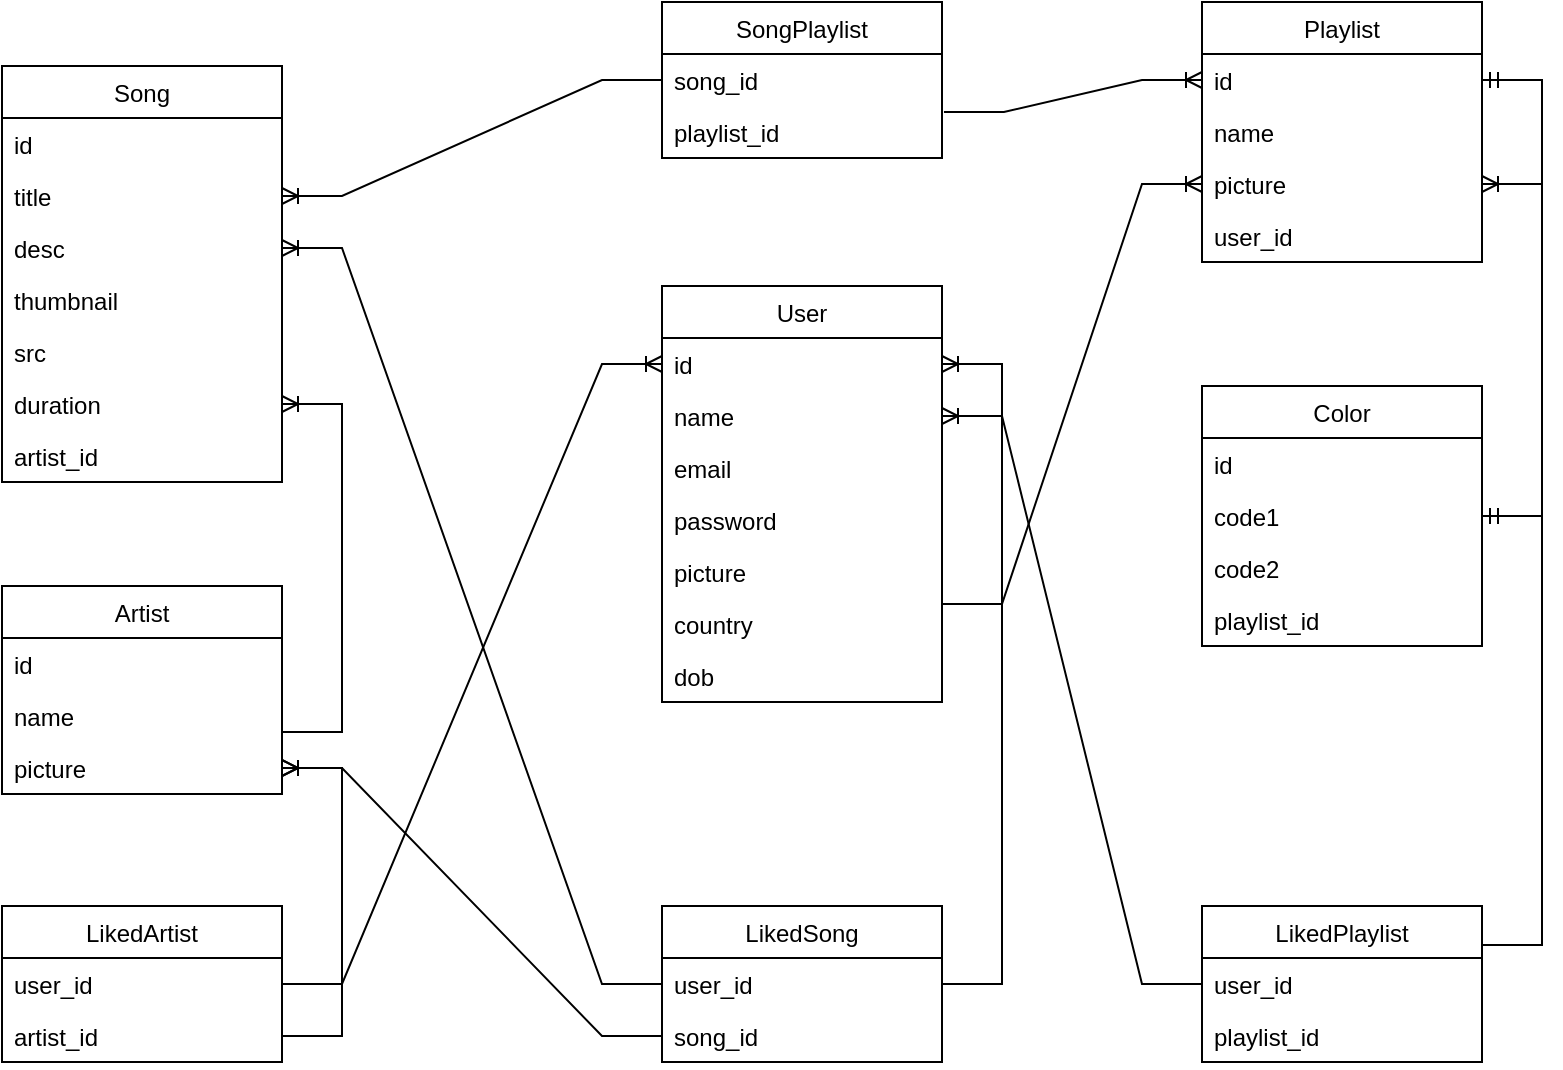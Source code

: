<mxfile>
    <diagram id="iIC7nK5hq_toSSBpMM20" name="Page-1">
        <mxGraphModel dx="881" dy="566" grid="1" gridSize="10" guides="1" tooltips="1" connect="1" arrows="1" fold="1" page="1" pageScale="1" pageWidth="850" pageHeight="1100" math="0" shadow="0">
            <root>
                <mxCell id="0"/>
                <mxCell id="1" parent="0"/>
                <mxCell id="YFwPPyUOqoyCKtLROcg--5" value="Song" style="swimlane;fontStyle=0;childLayout=stackLayout;horizontal=1;startSize=26;fillColor=none;horizontalStack=0;resizeParent=1;resizeParentMax=0;resizeLast=0;collapsible=1;marginBottom=0;" parent="1" vertex="1">
                    <mxGeometry x="20" y="40" width="140" height="208" as="geometry"/>
                </mxCell>
                <mxCell id="YFwPPyUOqoyCKtLROcg--24" value="id" style="text;strokeColor=none;fillColor=none;align=left;verticalAlign=top;spacingLeft=4;spacingRight=4;overflow=hidden;rotatable=0;points=[[0,0.5],[1,0.5]];portConstraint=eastwest;" parent="YFwPPyUOqoyCKtLROcg--5" vertex="1">
                    <mxGeometry y="26" width="140" height="26" as="geometry"/>
                </mxCell>
                <mxCell id="YFwPPyUOqoyCKtLROcg--6" value="title" style="text;strokeColor=none;fillColor=none;align=left;verticalAlign=top;spacingLeft=4;spacingRight=4;overflow=hidden;rotatable=0;points=[[0,0.5],[1,0.5]];portConstraint=eastwest;" parent="YFwPPyUOqoyCKtLROcg--5" vertex="1">
                    <mxGeometry y="52" width="140" height="26" as="geometry"/>
                </mxCell>
                <mxCell id="YFwPPyUOqoyCKtLROcg--7" value="desc" style="text;strokeColor=none;fillColor=none;align=left;verticalAlign=top;spacingLeft=4;spacingRight=4;overflow=hidden;rotatable=0;points=[[0,0.5],[1,0.5]];portConstraint=eastwest;" parent="YFwPPyUOqoyCKtLROcg--5" vertex="1">
                    <mxGeometry y="78" width="140" height="26" as="geometry"/>
                </mxCell>
                <mxCell id="YFwPPyUOqoyCKtLROcg--9" value="thumbnail" style="text;strokeColor=none;fillColor=none;align=left;verticalAlign=top;spacingLeft=4;spacingRight=4;overflow=hidden;rotatable=0;points=[[0,0.5],[1,0.5]];portConstraint=eastwest;" parent="YFwPPyUOqoyCKtLROcg--5" vertex="1">
                    <mxGeometry y="104" width="140" height="26" as="geometry"/>
                </mxCell>
                <mxCell id="YFwPPyUOqoyCKtLROcg--23" value="src" style="text;strokeColor=none;fillColor=none;align=left;verticalAlign=top;spacingLeft=4;spacingRight=4;overflow=hidden;rotatable=0;points=[[0,0.5],[1,0.5]];portConstraint=eastwest;" parent="YFwPPyUOqoyCKtLROcg--5" vertex="1">
                    <mxGeometry y="130" width="140" height="26" as="geometry"/>
                </mxCell>
                <mxCell id="YFwPPyUOqoyCKtLROcg--8" value="duration" style="text;strokeColor=none;fillColor=none;align=left;verticalAlign=top;spacingLeft=4;spacingRight=4;overflow=hidden;rotatable=0;points=[[0,0.5],[1,0.5]];portConstraint=eastwest;" parent="YFwPPyUOqoyCKtLROcg--5" vertex="1">
                    <mxGeometry y="156" width="140" height="26" as="geometry"/>
                </mxCell>
                <mxCell id="YFwPPyUOqoyCKtLROcg--63" value="artist_id" style="text;strokeColor=none;fillColor=none;align=left;verticalAlign=top;spacingLeft=4;spacingRight=4;overflow=hidden;rotatable=0;points=[[0,0.5],[1,0.5]];portConstraint=eastwest;" parent="YFwPPyUOqoyCKtLROcg--5" vertex="1">
                    <mxGeometry y="182" width="140" height="26" as="geometry"/>
                </mxCell>
                <mxCell id="YFwPPyUOqoyCKtLROcg--11" value="Playlist" style="swimlane;fontStyle=0;childLayout=stackLayout;horizontal=1;startSize=26;fillColor=none;horizontalStack=0;resizeParent=1;resizeParentMax=0;resizeLast=0;collapsible=1;marginBottom=0;" parent="1" vertex="1">
                    <mxGeometry x="620" y="8" width="140" height="130" as="geometry"/>
                </mxCell>
                <mxCell id="YFwPPyUOqoyCKtLROcg--37" value="id" style="text;strokeColor=none;fillColor=none;align=left;verticalAlign=top;spacingLeft=4;spacingRight=4;overflow=hidden;rotatable=0;points=[[0,0.5],[1,0.5]];portConstraint=eastwest;" parent="YFwPPyUOqoyCKtLROcg--11" vertex="1">
                    <mxGeometry y="26" width="140" height="26" as="geometry"/>
                </mxCell>
                <mxCell id="YFwPPyUOqoyCKtLROcg--12" value="name" style="text;strokeColor=none;fillColor=none;align=left;verticalAlign=top;spacingLeft=4;spacingRight=4;overflow=hidden;rotatable=0;points=[[0,0.5],[1,0.5]];portConstraint=eastwest;" parent="YFwPPyUOqoyCKtLROcg--11" vertex="1">
                    <mxGeometry y="52" width="140" height="26" as="geometry"/>
                </mxCell>
                <mxCell id="YFwPPyUOqoyCKtLROcg--14" value="picture" style="text;strokeColor=none;fillColor=none;align=left;verticalAlign=top;spacingLeft=4;spacingRight=4;overflow=hidden;rotatable=0;points=[[0,0.5],[1,0.5]];portConstraint=eastwest;" parent="YFwPPyUOqoyCKtLROcg--11" vertex="1">
                    <mxGeometry y="78" width="140" height="26" as="geometry"/>
                </mxCell>
                <mxCell id="YFwPPyUOqoyCKtLROcg--64" value="user_id" style="text;strokeColor=none;fillColor=none;align=left;verticalAlign=top;spacingLeft=4;spacingRight=4;overflow=hidden;rotatable=0;points=[[0,0.5],[1,0.5]];portConstraint=eastwest;" parent="YFwPPyUOqoyCKtLROcg--11" vertex="1">
                    <mxGeometry y="104" width="140" height="26" as="geometry"/>
                </mxCell>
                <mxCell id="YFwPPyUOqoyCKtLROcg--15" value="User" style="swimlane;fontStyle=0;childLayout=stackLayout;horizontal=1;startSize=26;fillColor=none;horizontalStack=0;resizeParent=1;resizeParentMax=0;resizeLast=0;collapsible=1;marginBottom=0;" parent="1" vertex="1">
                    <mxGeometry x="350" y="150" width="140" height="208" as="geometry"/>
                </mxCell>
                <mxCell id="YFwPPyUOqoyCKtLROcg--25" value="id" style="text;strokeColor=none;fillColor=none;align=left;verticalAlign=top;spacingLeft=4;spacingRight=4;overflow=hidden;rotatable=0;points=[[0,0.5],[1,0.5]];portConstraint=eastwest;" parent="YFwPPyUOqoyCKtLROcg--15" vertex="1">
                    <mxGeometry y="26" width="140" height="26" as="geometry"/>
                </mxCell>
                <mxCell id="YFwPPyUOqoyCKtLROcg--16" value="name" style="text;strokeColor=none;fillColor=none;align=left;verticalAlign=top;spacingLeft=4;spacingRight=4;overflow=hidden;rotatable=0;points=[[0,0.5],[1,0.5]];portConstraint=eastwest;" parent="YFwPPyUOqoyCKtLROcg--15" vertex="1">
                    <mxGeometry y="52" width="140" height="26" as="geometry"/>
                </mxCell>
                <mxCell id="YFwPPyUOqoyCKtLROcg--17" value="email" style="text;strokeColor=none;fillColor=none;align=left;verticalAlign=top;spacingLeft=4;spacingRight=4;overflow=hidden;rotatable=0;points=[[0,0.5],[1,0.5]];portConstraint=eastwest;" parent="YFwPPyUOqoyCKtLROcg--15" vertex="1">
                    <mxGeometry y="78" width="140" height="26" as="geometry"/>
                </mxCell>
                <mxCell id="YFwPPyUOqoyCKtLROcg--18" value="password" style="text;strokeColor=none;fillColor=none;align=left;verticalAlign=top;spacingLeft=4;spacingRight=4;overflow=hidden;rotatable=0;points=[[0,0.5],[1,0.5]];portConstraint=eastwest;" parent="YFwPPyUOqoyCKtLROcg--15" vertex="1">
                    <mxGeometry y="104" width="140" height="26" as="geometry"/>
                </mxCell>
                <mxCell id="YFwPPyUOqoyCKtLROcg--28" value="picture" style="text;strokeColor=none;fillColor=none;align=left;verticalAlign=top;spacingLeft=4;spacingRight=4;overflow=hidden;rotatable=0;points=[[0,0.5],[1,0.5]];portConstraint=eastwest;" parent="YFwPPyUOqoyCKtLROcg--15" vertex="1">
                    <mxGeometry y="130" width="140" height="26" as="geometry"/>
                </mxCell>
                <mxCell id="YFwPPyUOqoyCKtLROcg--26" value="country" style="text;strokeColor=none;fillColor=none;align=left;verticalAlign=top;spacingLeft=4;spacingRight=4;overflow=hidden;rotatable=0;points=[[0,0.5],[1,0.5]];portConstraint=eastwest;" parent="YFwPPyUOqoyCKtLROcg--15" vertex="1">
                    <mxGeometry y="156" width="140" height="26" as="geometry"/>
                </mxCell>
                <mxCell id="YFwPPyUOqoyCKtLROcg--27" value="dob" style="text;strokeColor=none;fillColor=none;align=left;verticalAlign=top;spacingLeft=4;spacingRight=4;overflow=hidden;rotatable=0;points=[[0,0.5],[1,0.5]];portConstraint=eastwest;" parent="YFwPPyUOqoyCKtLROcg--15" vertex="1">
                    <mxGeometry y="182" width="140" height="26" as="geometry"/>
                </mxCell>
                <mxCell id="YFwPPyUOqoyCKtLROcg--19" value="Artist" style="swimlane;fontStyle=0;childLayout=stackLayout;horizontal=1;startSize=26;fillColor=none;horizontalStack=0;resizeParent=1;resizeParentMax=0;resizeLast=0;collapsible=1;marginBottom=0;" parent="1" vertex="1">
                    <mxGeometry x="20" y="300" width="140" height="104" as="geometry"/>
                </mxCell>
                <mxCell id="YFwPPyUOqoyCKtLROcg--39" value="id" style="text;strokeColor=none;fillColor=none;align=left;verticalAlign=top;spacingLeft=4;spacingRight=4;overflow=hidden;rotatable=0;points=[[0,0.5],[1,0.5]];portConstraint=eastwest;" parent="YFwPPyUOqoyCKtLROcg--19" vertex="1">
                    <mxGeometry y="26" width="140" height="26" as="geometry"/>
                </mxCell>
                <mxCell id="YFwPPyUOqoyCKtLROcg--20" value="name  " style="text;strokeColor=none;fillColor=none;align=left;verticalAlign=top;spacingLeft=4;spacingRight=4;overflow=hidden;rotatable=0;points=[[0,0.5],[1,0.5]];portConstraint=eastwest;" parent="YFwPPyUOqoyCKtLROcg--19" vertex="1">
                    <mxGeometry y="52" width="140" height="26" as="geometry"/>
                </mxCell>
                <mxCell id="YFwPPyUOqoyCKtLROcg--21" value="picture" style="text;strokeColor=none;fillColor=none;align=left;verticalAlign=top;spacingLeft=4;spacingRight=4;overflow=hidden;rotatable=0;points=[[0,0.5],[1,0.5]];portConstraint=eastwest;" parent="YFwPPyUOqoyCKtLROcg--19" vertex="1">
                    <mxGeometry y="78" width="140" height="26" as="geometry"/>
                </mxCell>
                <mxCell id="YFwPPyUOqoyCKtLROcg--40" value="LikedSong" style="swimlane;fontStyle=0;childLayout=stackLayout;horizontal=1;startSize=26;fillColor=none;horizontalStack=0;resizeParent=1;resizeParentMax=0;resizeLast=0;collapsible=1;marginBottom=0;" parent="1" vertex="1">
                    <mxGeometry x="350" y="460" width="140" height="78" as="geometry"/>
                </mxCell>
                <mxCell id="YFwPPyUOqoyCKtLROcg--41" value="user_id" style="text;strokeColor=none;fillColor=none;align=left;verticalAlign=top;spacingLeft=4;spacingRight=4;overflow=hidden;rotatable=0;points=[[0,0.5],[1,0.5]];portConstraint=eastwest;" parent="YFwPPyUOqoyCKtLROcg--40" vertex="1">
                    <mxGeometry y="26" width="140" height="26" as="geometry"/>
                </mxCell>
                <mxCell id="YFwPPyUOqoyCKtLROcg--42" value="song_id" style="text;strokeColor=none;fillColor=none;align=left;verticalAlign=top;spacingLeft=4;spacingRight=4;overflow=hidden;rotatable=0;points=[[0,0.5],[1,0.5]];portConstraint=eastwest;" parent="YFwPPyUOqoyCKtLROcg--40" vertex="1">
                    <mxGeometry y="52" width="140" height="26" as="geometry"/>
                </mxCell>
                <mxCell id="YFwPPyUOqoyCKtLROcg--49" value="" style="edgeStyle=entityRelationEdgeStyle;fontSize=12;html=1;endArrow=ERoneToMany;rounded=0;entryX=1;entryY=0.5;entryDx=0;entryDy=0;exitX=1;exitY=0.808;exitDx=0;exitDy=0;exitPerimeter=0;" parent="1" source="YFwPPyUOqoyCKtLROcg--20" target="YFwPPyUOqoyCKtLROcg--8" edge="1">
                    <mxGeometry width="100" height="100" relative="1" as="geometry">
                        <mxPoint x="220" y="570" as="sourcePoint"/>
                        <mxPoint x="160" y="190" as="targetPoint"/>
                    </mxGeometry>
                </mxCell>
                <mxCell id="YFwPPyUOqoyCKtLROcg--50" value="" style="edgeStyle=entityRelationEdgeStyle;fontSize=12;html=1;endArrow=ERoneToMany;rounded=0;exitX=1;exitY=0.115;exitDx=0;exitDy=0;exitPerimeter=0;entryX=0;entryY=0.5;entryDx=0;entryDy=0;" parent="1" source="YFwPPyUOqoyCKtLROcg--26" target="YFwPPyUOqoyCKtLROcg--14" edge="1">
                    <mxGeometry width="100" height="100" relative="1" as="geometry">
                        <mxPoint x="530" y="300" as="sourcePoint"/>
                        <mxPoint x="630" y="200" as="targetPoint"/>
                    </mxGeometry>
                </mxCell>
                <mxCell id="YFwPPyUOqoyCKtLROcg--55" value="SongPlaylist" style="swimlane;fontStyle=0;childLayout=stackLayout;horizontal=1;startSize=26;fillColor=none;horizontalStack=0;resizeParent=1;resizeParentMax=0;resizeLast=0;collapsible=1;marginBottom=0;" parent="1" vertex="1">
                    <mxGeometry x="350" y="8" width="140" height="78" as="geometry"/>
                </mxCell>
                <mxCell id="YFwPPyUOqoyCKtLROcg--56" value="song_id" style="text;strokeColor=none;fillColor=none;align=left;verticalAlign=top;spacingLeft=4;spacingRight=4;overflow=hidden;rotatable=0;points=[[0,0.5],[1,0.5]];portConstraint=eastwest;" parent="YFwPPyUOqoyCKtLROcg--55" vertex="1">
                    <mxGeometry y="26" width="140" height="26" as="geometry"/>
                </mxCell>
                <mxCell id="YFwPPyUOqoyCKtLROcg--57" value="playlist_id" style="text;strokeColor=none;fillColor=none;align=left;verticalAlign=top;spacingLeft=4;spacingRight=4;overflow=hidden;rotatable=0;points=[[0,0.5],[1,0.5]];portConstraint=eastwest;" parent="YFwPPyUOqoyCKtLROcg--55" vertex="1">
                    <mxGeometry y="52" width="140" height="26" as="geometry"/>
                </mxCell>
                <mxCell id="YFwPPyUOqoyCKtLROcg--61" value="" style="edgeStyle=entityRelationEdgeStyle;fontSize=12;html=1;endArrow=ERoneToMany;rounded=0;entryX=1;entryY=0.5;entryDx=0;entryDy=0;exitX=0;exitY=0.5;exitDx=0;exitDy=0;" parent="1" source="YFwPPyUOqoyCKtLROcg--56" target="YFwPPyUOqoyCKtLROcg--6" edge="1">
                    <mxGeometry width="100" height="100" relative="1" as="geometry">
                        <mxPoint x="330" y="80" as="sourcePoint"/>
                        <mxPoint x="160" y="55" as="targetPoint"/>
                    </mxGeometry>
                </mxCell>
                <mxCell id="YFwPPyUOqoyCKtLROcg--62" value="" style="edgeStyle=entityRelationEdgeStyle;fontSize=12;html=1;endArrow=ERoneToMany;rounded=0;exitX=1.007;exitY=0.115;exitDx=0;exitDy=0;exitPerimeter=0;entryX=0;entryY=0.5;entryDx=0;entryDy=0;" parent="1" source="YFwPPyUOqoyCKtLROcg--57" target="YFwPPyUOqoyCKtLROcg--37" edge="1">
                    <mxGeometry width="100" height="100" relative="1" as="geometry">
                        <mxPoint x="540" y="120" as="sourcePoint"/>
                        <mxPoint x="640" y="20" as="targetPoint"/>
                    </mxGeometry>
                </mxCell>
                <mxCell id="YFwPPyUOqoyCKtLROcg--68" value="" style="edgeStyle=entityRelationEdgeStyle;fontSize=12;html=1;endArrow=ERoneToMany;rounded=0;entryX=1;entryY=0.5;entryDx=0;entryDy=0;exitX=1;exitY=0.5;exitDx=0;exitDy=0;" parent="1" source="YFwPPyUOqoyCKtLROcg--41" target="YFwPPyUOqoyCKtLROcg--25" edge="1">
                    <mxGeometry width="100" height="100" relative="1" as="geometry">
                        <mxPoint x="530" y="220" as="sourcePoint"/>
                        <mxPoint x="670" y="330" as="targetPoint"/>
                    </mxGeometry>
                </mxCell>
                <mxCell id="YFwPPyUOqoyCKtLROcg--69" value="" style="edgeStyle=entityRelationEdgeStyle;fontSize=12;html=1;endArrow=ERoneToMany;rounded=0;exitX=0;exitY=0.5;exitDx=0;exitDy=0;entryX=1;entryY=0.5;entryDx=0;entryDy=0;" parent="1" source="YFwPPyUOqoyCKtLROcg--41" target="YFwPPyUOqoyCKtLROcg--7" edge="1">
                    <mxGeometry width="100" height="100" relative="1" as="geometry">
                        <mxPoint x="280" y="480" as="sourcePoint"/>
                        <mxPoint x="300" y="420" as="targetPoint"/>
                    </mxGeometry>
                </mxCell>
                <mxCell id="YFwPPyUOqoyCKtLROcg--29" value="Color" style="swimlane;fontStyle=0;childLayout=stackLayout;horizontal=1;startSize=26;fillColor=none;horizontalStack=0;resizeParent=1;resizeParentMax=0;resizeLast=0;collapsible=1;marginBottom=0;" parent="1" vertex="1">
                    <mxGeometry x="620" y="200" width="140" height="130" as="geometry"/>
                </mxCell>
                <mxCell id="YFwPPyUOqoyCKtLROcg--38" value="id" style="text;strokeColor=none;fillColor=none;align=left;verticalAlign=top;spacingLeft=4;spacingRight=4;overflow=hidden;rotatable=0;points=[[0,0.5],[1,0.5]];portConstraint=eastwest;" parent="YFwPPyUOqoyCKtLROcg--29" vertex="1">
                    <mxGeometry y="26" width="140" height="26" as="geometry"/>
                </mxCell>
                <mxCell id="YFwPPyUOqoyCKtLROcg--30" value="code1" style="text;strokeColor=none;fillColor=none;align=left;verticalAlign=top;spacingLeft=4;spacingRight=4;overflow=hidden;rotatable=0;points=[[0,0.5],[1,0.5]];portConstraint=eastwest;" parent="YFwPPyUOqoyCKtLROcg--29" vertex="1">
                    <mxGeometry y="52" width="140" height="26" as="geometry"/>
                </mxCell>
                <mxCell id="YFwPPyUOqoyCKtLROcg--66" value="code2" style="text;strokeColor=none;fillColor=none;align=left;verticalAlign=top;spacingLeft=4;spacingRight=4;overflow=hidden;rotatable=0;points=[[0,0.5],[1,0.5]];portConstraint=eastwest;" parent="YFwPPyUOqoyCKtLROcg--29" vertex="1">
                    <mxGeometry y="78" width="140" height="26" as="geometry"/>
                </mxCell>
                <mxCell id="YFwPPyUOqoyCKtLROcg--65" value="playlist_id" style="text;strokeColor=none;fillColor=none;align=left;verticalAlign=top;spacingLeft=4;spacingRight=4;overflow=hidden;rotatable=0;points=[[0,0.5],[1,0.5]];portConstraint=eastwest;" parent="YFwPPyUOqoyCKtLROcg--29" vertex="1">
                    <mxGeometry y="104" width="140" height="26" as="geometry"/>
                </mxCell>
                <mxCell id="YFwPPyUOqoyCKtLROcg--67" value="" style="edgeStyle=entityRelationEdgeStyle;fontSize=12;html=1;endArrow=ERmandOne;startArrow=ERmandOne;rounded=0;exitX=1;exitY=0.5;exitDx=0;exitDy=0;entryX=1;entryY=0.5;entryDx=0;entryDy=0;" parent="1" source="YFwPPyUOqoyCKtLROcg--37" target="YFwPPyUOqoyCKtLROcg--30" edge="1">
                    <mxGeometry width="100" height="100" relative="1" as="geometry">
                        <mxPoint x="1000" y="286" as="sourcePoint"/>
                        <mxPoint x="830" y="61" as="targetPoint"/>
                    </mxGeometry>
                </mxCell>
                <mxCell id="2" value="" style="edgeStyle=entityRelationEdgeStyle;fontSize=12;html=1;endArrow=ERoneToMany;rounded=0;exitX=0;exitY=0.5;exitDx=0;exitDy=0;" parent="1" source="YFwPPyUOqoyCKtLROcg--42" target="YFwPPyUOqoyCKtLROcg--21" edge="1">
                    <mxGeometry width="100" height="100" relative="1" as="geometry">
                        <mxPoint x="220" y="350" as="sourcePoint"/>
                        <mxPoint x="30" y="22" as="targetPoint"/>
                    </mxGeometry>
                </mxCell>
                <mxCell id="3" value="" style="edgeStyle=entityRelationEdgeStyle;fontSize=12;html=1;endArrow=ERoneToMany;rounded=0;exitX=1;exitY=0.25;exitDx=0;exitDy=0;entryX=1;entryY=0.5;entryDx=0;entryDy=0;" parent="1" source="4" target="YFwPPyUOqoyCKtLROcg--14" edge="1">
                    <mxGeometry width="100" height="100" relative="1" as="geometry">
                        <mxPoint x="650" y="440" as="sourcePoint"/>
                        <mxPoint x="591" y="109" as="targetPoint"/>
                    </mxGeometry>
                </mxCell>
                <mxCell id="4" value="LikedPlaylist" style="swimlane;fontStyle=0;childLayout=stackLayout;horizontal=1;startSize=26;fillColor=none;horizontalStack=0;resizeParent=1;resizeParentMax=0;resizeLast=0;collapsible=1;marginBottom=0;" vertex="1" parent="1">
                    <mxGeometry x="620" y="460" width="140" height="78" as="geometry"/>
                </mxCell>
                <mxCell id="5" value="user_id" style="text;strokeColor=none;fillColor=none;align=left;verticalAlign=top;spacingLeft=4;spacingRight=4;overflow=hidden;rotatable=0;points=[[0,0.5],[1,0.5]];portConstraint=eastwest;" vertex="1" parent="4">
                    <mxGeometry y="26" width="140" height="26" as="geometry"/>
                </mxCell>
                <mxCell id="6" value="playlist_id" style="text;strokeColor=none;fillColor=none;align=left;verticalAlign=top;spacingLeft=4;spacingRight=4;overflow=hidden;rotatable=0;points=[[0,0.5],[1,0.5]];portConstraint=eastwest;" vertex="1" parent="4">
                    <mxGeometry y="52" width="140" height="26" as="geometry"/>
                </mxCell>
                <mxCell id="7" value="" style="edgeStyle=entityRelationEdgeStyle;fontSize=12;html=1;endArrow=ERoneToMany;rounded=0;entryX=1;entryY=0.5;entryDx=0;entryDy=0;" edge="1" parent="1" source="4" target="YFwPPyUOqoyCKtLROcg--16">
                    <mxGeometry width="100" height="100" relative="1" as="geometry">
                        <mxPoint x="500" y="469" as="sourcePoint"/>
                        <mxPoint x="500" y="199" as="targetPoint"/>
                    </mxGeometry>
                </mxCell>
                <mxCell id="8" value="LikedArtist" style="swimlane;fontStyle=0;childLayout=stackLayout;horizontal=1;startSize=26;fillColor=none;horizontalStack=0;resizeParent=1;resizeParentMax=0;resizeLast=0;collapsible=1;marginBottom=0;" vertex="1" parent="1">
                    <mxGeometry x="20" y="460" width="140" height="78" as="geometry"/>
                </mxCell>
                <mxCell id="9" value="user_id" style="text;strokeColor=none;fillColor=none;align=left;verticalAlign=top;spacingLeft=4;spacingRight=4;overflow=hidden;rotatable=0;points=[[0,0.5],[1,0.5]];portConstraint=eastwest;" vertex="1" parent="8">
                    <mxGeometry y="26" width="140" height="26" as="geometry"/>
                </mxCell>
                <mxCell id="10" value="artist_id" style="text;strokeColor=none;fillColor=none;align=left;verticalAlign=top;spacingLeft=4;spacingRight=4;overflow=hidden;rotatable=0;points=[[0,0.5],[1,0.5]];portConstraint=eastwest;" vertex="1" parent="8">
                    <mxGeometry y="52" width="140" height="26" as="geometry"/>
                </mxCell>
                <mxCell id="11" value="" style="edgeStyle=entityRelationEdgeStyle;fontSize=12;html=1;endArrow=ERoneToMany;rounded=0;exitX=1;exitY=0.5;exitDx=0;exitDy=0;" edge="1" parent="1" source="10" target="YFwPPyUOqoyCKtLROcg--21">
                    <mxGeometry width="100" height="100" relative="1" as="geometry">
                        <mxPoint x="360" y="495" as="sourcePoint"/>
                        <mxPoint x="170" y="401" as="targetPoint"/>
                    </mxGeometry>
                </mxCell>
                <mxCell id="12" value="" style="edgeStyle=entityRelationEdgeStyle;fontSize=12;html=1;endArrow=ERoneToMany;rounded=0;exitX=1;exitY=0.5;exitDx=0;exitDy=0;entryX=0;entryY=0.5;entryDx=0;entryDy=0;" edge="1" parent="1" source="9" target="YFwPPyUOqoyCKtLROcg--25">
                    <mxGeometry width="100" height="100" relative="1" as="geometry">
                        <mxPoint x="360" y="469" as="sourcePoint"/>
                        <mxPoint x="170" y="141" as="targetPoint"/>
                    </mxGeometry>
                </mxCell>
            </root>
        </mxGraphModel>
    </diagram>
</mxfile>
